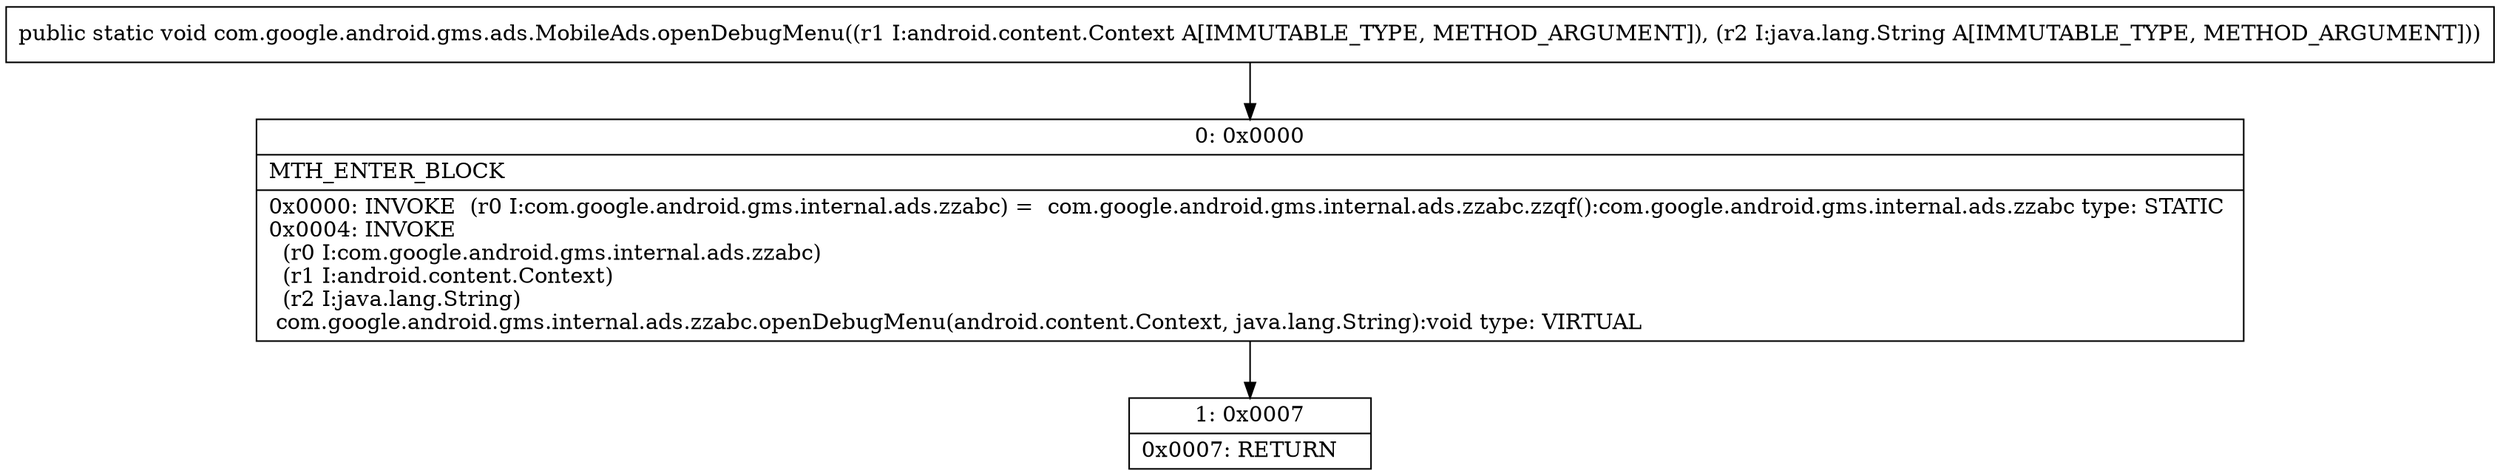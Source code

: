 digraph "CFG forcom.google.android.gms.ads.MobileAds.openDebugMenu(Landroid\/content\/Context;Ljava\/lang\/String;)V" {
Node_0 [shape=record,label="{0\:\ 0x0000|MTH_ENTER_BLOCK\l|0x0000: INVOKE  (r0 I:com.google.android.gms.internal.ads.zzabc) =  com.google.android.gms.internal.ads.zzabc.zzqf():com.google.android.gms.internal.ads.zzabc type: STATIC \l0x0004: INVOKE  \l  (r0 I:com.google.android.gms.internal.ads.zzabc)\l  (r1 I:android.content.Context)\l  (r2 I:java.lang.String)\l com.google.android.gms.internal.ads.zzabc.openDebugMenu(android.content.Context, java.lang.String):void type: VIRTUAL \l}"];
Node_1 [shape=record,label="{1\:\ 0x0007|0x0007: RETURN   \l}"];
MethodNode[shape=record,label="{public static void com.google.android.gms.ads.MobileAds.openDebugMenu((r1 I:android.content.Context A[IMMUTABLE_TYPE, METHOD_ARGUMENT]), (r2 I:java.lang.String A[IMMUTABLE_TYPE, METHOD_ARGUMENT])) }"];
MethodNode -> Node_0;
Node_0 -> Node_1;
}

